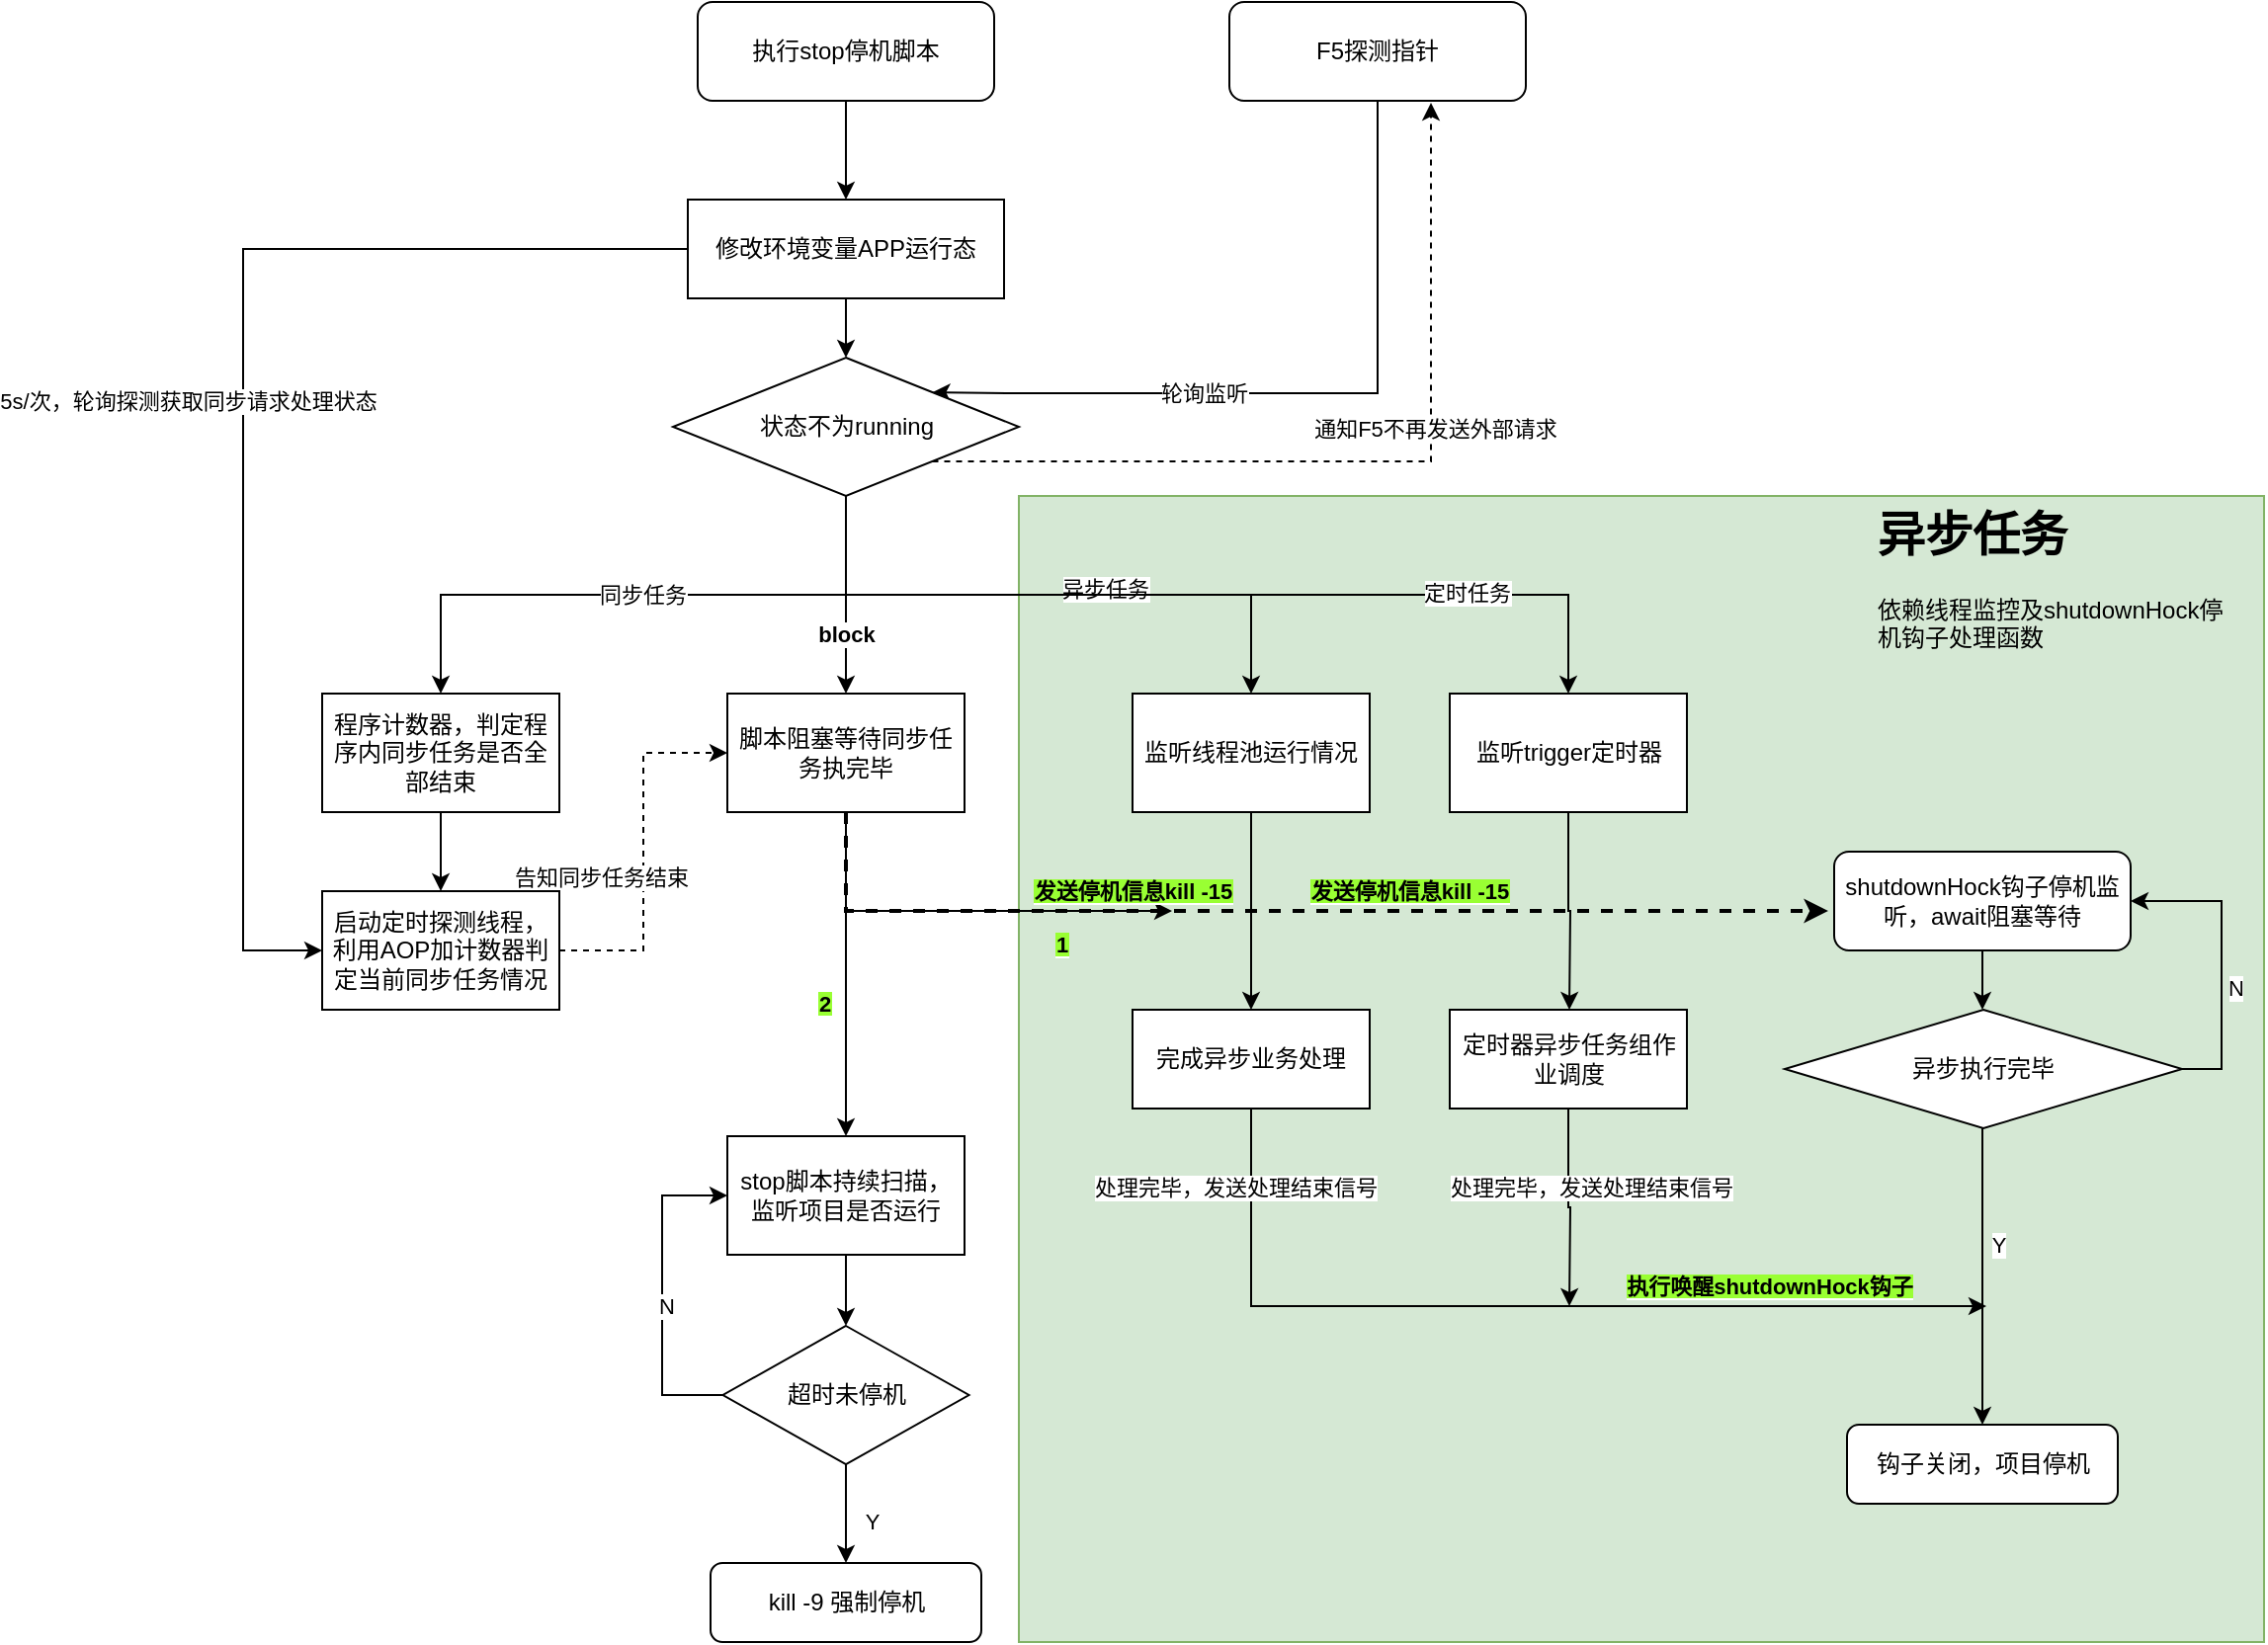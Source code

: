 <mxfile version="21.1.8" type="github">
  <diagram id="C5RBs43oDa-KdzZeNtuy" name="Page-1">
    <mxGraphModel dx="2261" dy="756" grid="1" gridSize="10" guides="1" tooltips="1" connect="1" arrows="1" fold="1" page="1" pageScale="1" pageWidth="827" pageHeight="1169" math="0" shadow="0">
      <root>
        <mxCell id="WIyWlLk6GJQsqaUBKTNV-0" />
        <mxCell id="WIyWlLk6GJQsqaUBKTNV-1" parent="WIyWlLk6GJQsqaUBKTNV-0" />
        <mxCell id="v7aO1mbHzOOfTeijfpOA-35" value="" style="rounded=0;whiteSpace=wrap;html=1;fillColor=#d5e8d4;strokeColor=#82b366;" vertex="1" parent="WIyWlLk6GJQsqaUBKTNV-1">
          <mxGeometry x="-219.5" y="310" width="630" height="580" as="geometry" />
        </mxCell>
        <mxCell id="Cis5JP788cvHrnFn9T93-7" style="edgeStyle=orthogonalEdgeStyle;rounded=0;orthogonalLoop=1;jettySize=auto;html=1;exitX=0.5;exitY=1;exitDx=0;exitDy=0;" parent="WIyWlLk6GJQsqaUBKTNV-1" source="Cis5JP788cvHrnFn9T93-1" target="Cis5JP788cvHrnFn9T93-2" edge="1">
          <mxGeometry relative="1" as="geometry" />
        </mxCell>
        <mxCell id="Cis5JP788cvHrnFn9T93-1" value="执行stop停机脚本" style="rounded=1;whiteSpace=wrap;html=1;" parent="WIyWlLk6GJQsqaUBKTNV-1" vertex="1">
          <mxGeometry x="-382" y="60" width="150" height="50" as="geometry" />
        </mxCell>
        <mxCell id="Cis5JP788cvHrnFn9T93-9" style="edgeStyle=orthogonalEdgeStyle;rounded=0;orthogonalLoop=1;jettySize=auto;html=1;exitX=0.5;exitY=1;exitDx=0;exitDy=0;entryX=0.5;entryY=0;entryDx=0;entryDy=0;" parent="WIyWlLk6GJQsqaUBKTNV-1" source="Cis5JP788cvHrnFn9T93-2" target="Cis5JP788cvHrnFn9T93-8" edge="1">
          <mxGeometry relative="1" as="geometry" />
        </mxCell>
        <mxCell id="Cis5JP788cvHrnFn9T93-26" style="edgeStyle=orthogonalEdgeStyle;rounded=0;orthogonalLoop=1;jettySize=auto;html=1;exitX=0;exitY=0.5;exitDx=0;exitDy=0;entryX=0;entryY=0.5;entryDx=0;entryDy=0;" parent="WIyWlLk6GJQsqaUBKTNV-1" source="Cis5JP788cvHrnFn9T93-2" target="Cis5JP788cvHrnFn9T93-24" edge="1">
          <mxGeometry relative="1" as="geometry">
            <Array as="points">
              <mxPoint x="-612" y="185" />
              <mxPoint x="-612" y="540" />
            </Array>
          </mxGeometry>
        </mxCell>
        <mxCell id="Cis5JP788cvHrnFn9T93-27" value="5s/次，轮询探测获取同步请求处理状态" style="edgeLabel;html=1;align=center;verticalAlign=middle;resizable=0;points=[];" parent="Cis5JP788cvHrnFn9T93-26" vertex="1" connectable="0">
          <mxGeometry x="-0.244" y="-2" relative="1" as="geometry">
            <mxPoint x="-26" y="67" as="offset" />
          </mxGeometry>
        </mxCell>
        <mxCell id="Cis5JP788cvHrnFn9T93-2" value="修改环境变量APP运行态" style="rounded=0;whiteSpace=wrap;html=1;" parent="WIyWlLk6GJQsqaUBKTNV-1" vertex="1">
          <mxGeometry x="-387" y="160" width="160" height="50" as="geometry" />
        </mxCell>
        <mxCell id="Cis5JP788cvHrnFn9T93-10" style="edgeStyle=orthogonalEdgeStyle;rounded=0;orthogonalLoop=1;jettySize=auto;html=1;exitX=0.5;exitY=1;exitDx=0;exitDy=0;entryX=1;entryY=0;entryDx=0;entryDy=0;" parent="WIyWlLk6GJQsqaUBKTNV-1" source="Cis5JP788cvHrnFn9T93-4" target="Cis5JP788cvHrnFn9T93-8" edge="1">
          <mxGeometry relative="1" as="geometry">
            <Array as="points">
              <mxPoint x="-38" y="258" />
              <mxPoint x="-222" y="258" />
            </Array>
          </mxGeometry>
        </mxCell>
        <mxCell id="Cis5JP788cvHrnFn9T93-11" value="轮询监听" style="edgeLabel;html=1;align=center;verticalAlign=middle;resizable=0;points=[];" parent="Cis5JP788cvHrnFn9T93-10" vertex="1" connectable="0">
          <mxGeometry x="0.264" relative="1" as="geometry">
            <mxPoint as="offset" />
          </mxGeometry>
        </mxCell>
        <mxCell id="Cis5JP788cvHrnFn9T93-4" value="F5探测指针" style="rounded=1;whiteSpace=wrap;html=1;" parent="WIyWlLk6GJQsqaUBKTNV-1" vertex="1">
          <mxGeometry x="-113" y="60" width="150" height="50" as="geometry" />
        </mxCell>
        <mxCell id="Cis5JP788cvHrnFn9T93-12" style="edgeStyle=orthogonalEdgeStyle;rounded=0;orthogonalLoop=1;jettySize=auto;html=1;exitX=1;exitY=1;exitDx=0;exitDy=0;entryX=0.68;entryY=1.02;entryDx=0;entryDy=0;entryPerimeter=0;dashed=1;" parent="WIyWlLk6GJQsqaUBKTNV-1" source="Cis5JP788cvHrnFn9T93-8" target="Cis5JP788cvHrnFn9T93-4" edge="1">
          <mxGeometry relative="1" as="geometry" />
        </mxCell>
        <mxCell id="Cis5JP788cvHrnFn9T93-13" value="通知F5不再发送外部请求" style="edgeLabel;html=1;align=center;verticalAlign=middle;resizable=0;points=[];" parent="Cis5JP788cvHrnFn9T93-12" vertex="1" connectable="0">
          <mxGeometry x="0.276" y="-1" relative="1" as="geometry">
            <mxPoint x="1" y="7" as="offset" />
          </mxGeometry>
        </mxCell>
        <mxCell id="Cis5JP788cvHrnFn9T93-16" style="edgeStyle=orthogonalEdgeStyle;rounded=0;orthogonalLoop=1;jettySize=auto;html=1;exitX=0.5;exitY=1;exitDx=0;exitDy=0;entryX=0.5;entryY=0;entryDx=0;entryDy=0;" parent="WIyWlLk6GJQsqaUBKTNV-1" source="Cis5JP788cvHrnFn9T93-8" target="Cis5JP788cvHrnFn9T93-14" edge="1">
          <mxGeometry relative="1" as="geometry" />
        </mxCell>
        <mxCell id="Cis5JP788cvHrnFn9T93-18" value="同步任务" style="edgeLabel;html=1;align=center;verticalAlign=middle;resizable=0;points=[];" parent="Cis5JP788cvHrnFn9T93-16" vertex="1" connectable="0">
          <mxGeometry x="-0.104" y="4" relative="1" as="geometry">
            <mxPoint x="-17" y="-4" as="offset" />
          </mxGeometry>
        </mxCell>
        <mxCell id="Cis5JP788cvHrnFn9T93-29" style="edgeStyle=orthogonalEdgeStyle;rounded=0;orthogonalLoop=1;jettySize=auto;html=1;exitX=0.5;exitY=1;exitDx=0;exitDy=0;" parent="WIyWlLk6GJQsqaUBKTNV-1" source="Cis5JP788cvHrnFn9T93-8" target="Cis5JP788cvHrnFn9T93-28" edge="1">
          <mxGeometry relative="1" as="geometry" />
        </mxCell>
        <mxCell id="Cis5JP788cvHrnFn9T93-33" style="edgeStyle=orthogonalEdgeStyle;rounded=0;orthogonalLoop=1;jettySize=auto;html=1;exitX=0.5;exitY=1;exitDx=0;exitDy=0;entryX=0.5;entryY=0;entryDx=0;entryDy=0;" parent="WIyWlLk6GJQsqaUBKTNV-1" source="Cis5JP788cvHrnFn9T93-8" target="Cis5JP788cvHrnFn9T93-15" edge="1">
          <mxGeometry relative="1" as="geometry" />
        </mxCell>
        <mxCell id="Cis5JP788cvHrnFn9T93-34" value="异步任务" style="edgeLabel;html=1;align=center;verticalAlign=middle;resizable=0;points=[];" parent="Cis5JP788cvHrnFn9T93-33" vertex="1" connectable="0">
          <mxGeometry x="0.185" y="3" relative="1" as="geometry">
            <mxPoint as="offset" />
          </mxGeometry>
        </mxCell>
        <mxCell id="Cis5JP788cvHrnFn9T93-35" style="edgeStyle=orthogonalEdgeStyle;rounded=0;orthogonalLoop=1;jettySize=auto;html=1;exitX=0.5;exitY=1;exitDx=0;exitDy=0;" parent="WIyWlLk6GJQsqaUBKTNV-1" source="Cis5JP788cvHrnFn9T93-8" target="Cis5JP788cvHrnFn9T93-21" edge="1">
          <mxGeometry relative="1" as="geometry" />
        </mxCell>
        <mxCell id="Cis5JP788cvHrnFn9T93-36" value="定时任务" style="edgeLabel;html=1;align=center;verticalAlign=middle;resizable=0;points=[];" parent="Cis5JP788cvHrnFn9T93-35" vertex="1" connectable="0">
          <mxGeometry x="0.564" y="1" relative="1" as="geometry">
            <mxPoint as="offset" />
          </mxGeometry>
        </mxCell>
        <mxCell id="Cis5JP788cvHrnFn9T93-8" value="状态不为running" style="rhombus;whiteSpace=wrap;html=1;" parent="WIyWlLk6GJQsqaUBKTNV-1" vertex="1">
          <mxGeometry x="-394.5" y="240" width="175" height="70" as="geometry" />
        </mxCell>
        <mxCell id="Cis5JP788cvHrnFn9T93-25" style="edgeStyle=orthogonalEdgeStyle;rounded=0;orthogonalLoop=1;jettySize=auto;html=1;exitX=0.5;exitY=1;exitDx=0;exitDy=0;" parent="WIyWlLk6GJQsqaUBKTNV-1" source="Cis5JP788cvHrnFn9T93-14" target="Cis5JP788cvHrnFn9T93-24" edge="1">
          <mxGeometry relative="1" as="geometry" />
        </mxCell>
        <mxCell id="Cis5JP788cvHrnFn9T93-14" value="程序计数器，判定程序内同步任务是否全部结束" style="rounded=0;whiteSpace=wrap;html=1;" parent="WIyWlLk6GJQsqaUBKTNV-1" vertex="1">
          <mxGeometry x="-572" y="410" width="120" height="60" as="geometry" />
        </mxCell>
        <mxCell id="Cis5JP788cvHrnFn9T93-37" style="edgeStyle=orthogonalEdgeStyle;rounded=0;orthogonalLoop=1;jettySize=auto;html=1;exitX=0.5;exitY=1;exitDx=0;exitDy=0;" parent="WIyWlLk6GJQsqaUBKTNV-1" source="Cis5JP788cvHrnFn9T93-15" edge="1">
          <mxGeometry relative="1" as="geometry">
            <mxPoint x="-102" y="570" as="targetPoint" />
          </mxGeometry>
        </mxCell>
        <mxCell id="Cis5JP788cvHrnFn9T93-15" value="监听线程池运行情况" style="rounded=0;whiteSpace=wrap;html=1;" parent="WIyWlLk6GJQsqaUBKTNV-1" vertex="1">
          <mxGeometry x="-162" y="410" width="120" height="60" as="geometry" />
        </mxCell>
        <mxCell id="Cis5JP788cvHrnFn9T93-38" style="edgeStyle=orthogonalEdgeStyle;rounded=0;orthogonalLoop=1;jettySize=auto;html=1;exitX=0.5;exitY=1;exitDx=0;exitDy=0;" parent="WIyWlLk6GJQsqaUBKTNV-1" source="Cis5JP788cvHrnFn9T93-21" edge="1">
          <mxGeometry relative="1" as="geometry">
            <mxPoint x="59" y="570" as="targetPoint" />
          </mxGeometry>
        </mxCell>
        <mxCell id="Cis5JP788cvHrnFn9T93-21" value="监听trigger定时器" style="rounded=0;whiteSpace=wrap;html=1;" parent="WIyWlLk6GJQsqaUBKTNV-1" vertex="1">
          <mxGeometry x="-1.5" y="410" width="120" height="60" as="geometry" />
        </mxCell>
        <mxCell id="Cis5JP788cvHrnFn9T93-30" style="edgeStyle=orthogonalEdgeStyle;rounded=0;orthogonalLoop=1;jettySize=auto;html=1;exitX=1;exitY=0.5;exitDx=0;exitDy=0;entryX=0;entryY=0.5;entryDx=0;entryDy=0;dashed=1;" parent="WIyWlLk6GJQsqaUBKTNV-1" source="Cis5JP788cvHrnFn9T93-24" target="Cis5JP788cvHrnFn9T93-28" edge="1">
          <mxGeometry relative="1" as="geometry" />
        </mxCell>
        <mxCell id="Cis5JP788cvHrnFn9T93-31" value="告知同步任务结束" style="edgeLabel;html=1;align=center;verticalAlign=middle;resizable=0;points=[];" parent="Cis5JP788cvHrnFn9T93-30" vertex="1" connectable="0">
          <mxGeometry x="0.124" y="-3" relative="1" as="geometry">
            <mxPoint x="-25" y="24" as="offset" />
          </mxGeometry>
        </mxCell>
        <mxCell id="Cis5JP788cvHrnFn9T93-24" value="启动定时探测线程，利用AOP加计数器判定当前同步任务情况" style="rounded=0;whiteSpace=wrap;html=1;" parent="WIyWlLk6GJQsqaUBKTNV-1" vertex="1">
          <mxGeometry x="-572" y="510" width="120" height="60" as="geometry" />
        </mxCell>
        <mxCell id="Cis5JP788cvHrnFn9T93-40" style="edgeStyle=orthogonalEdgeStyle;rounded=0;orthogonalLoop=1;jettySize=auto;html=1;exitX=0.5;exitY=1;exitDx=0;exitDy=0;" parent="WIyWlLk6GJQsqaUBKTNV-1" source="Cis5JP788cvHrnFn9T93-28" edge="1">
          <mxGeometry relative="1" as="geometry">
            <mxPoint x="-142" y="520" as="targetPoint" />
            <Array as="points">
              <mxPoint x="-307" y="520" />
            </Array>
          </mxGeometry>
        </mxCell>
        <mxCell id="Cis5JP788cvHrnFn9T93-41" value="&lt;span style=&quot;background-color: rgb(153, 255, 51);&quot;&gt;发送停机信息kill -15&lt;/span&gt;" style="edgeLabel;html=1;align=center;verticalAlign=middle;resizable=0;points=[];fontStyle=1" parent="Cis5JP788cvHrnFn9T93-40" vertex="1" connectable="0">
          <mxGeometry x="-0.265" y="3" relative="1" as="geometry">
            <mxPoint x="116" y="-7" as="offset" />
          </mxGeometry>
        </mxCell>
        <mxCell id="Cis5JP788cvHrnFn9T93-42" style="edgeStyle=orthogonalEdgeStyle;rounded=0;orthogonalLoop=1;jettySize=auto;html=1;exitX=0.5;exitY=1;exitDx=0;exitDy=0;dashed=1;strokeWidth=2;" parent="WIyWlLk6GJQsqaUBKTNV-1" source="Cis5JP788cvHrnFn9T93-28" edge="1">
          <mxGeometry relative="1" as="geometry">
            <mxPoint x="190" y="520" as="targetPoint" />
            <Array as="points">
              <mxPoint x="-307" y="520" />
            </Array>
          </mxGeometry>
        </mxCell>
        <mxCell id="v7aO1mbHzOOfTeijfpOA-3" style="edgeStyle=orthogonalEdgeStyle;rounded=0;orthogonalLoop=1;jettySize=auto;html=1;exitX=0.5;exitY=1;exitDx=0;exitDy=0;entryX=0.5;entryY=0;entryDx=0;entryDy=0;" edge="1" parent="WIyWlLk6GJQsqaUBKTNV-1" source="Cis5JP788cvHrnFn9T93-28" target="v7aO1mbHzOOfTeijfpOA-2">
          <mxGeometry relative="1" as="geometry" />
        </mxCell>
        <mxCell id="Cis5JP788cvHrnFn9T93-28" value="脚本阻塞等待同步任务执完毕" style="rounded=0;whiteSpace=wrap;html=1;" parent="WIyWlLk6GJQsqaUBKTNV-1" vertex="1">
          <mxGeometry x="-367" y="410" width="120" height="60" as="geometry" />
        </mxCell>
        <mxCell id="Cis5JP788cvHrnFn9T93-32" value="&lt;b&gt;block&lt;/b&gt;" style="edgeLabel;html=1;align=center;verticalAlign=middle;resizable=0;points=[];" parent="WIyWlLk6GJQsqaUBKTNV-1" vertex="1" connectable="0">
          <mxGeometry x="-307" y="380" as="geometry" />
        </mxCell>
        <mxCell id="Cis5JP788cvHrnFn9T93-45" value="&lt;span style=&quot;background-color: rgb(153, 255, 51);&quot;&gt;发送停机信息kill -15&lt;/span&gt;" style="edgeLabel;html=1;align=center;verticalAlign=middle;resizable=0;points=[];fontStyle=1" parent="WIyWlLk6GJQsqaUBKTNV-1" vertex="1" connectable="0">
          <mxGeometry x="-22" y="510" as="geometry" />
        </mxCell>
        <mxCell id="v7aO1mbHzOOfTeijfpOA-37" style="edgeStyle=orthogonalEdgeStyle;rounded=0;orthogonalLoop=1;jettySize=auto;html=1;exitX=0.5;exitY=1;exitDx=0;exitDy=0;entryX=0.5;entryY=0;entryDx=0;entryDy=0;" edge="1" parent="WIyWlLk6GJQsqaUBKTNV-1" source="v7aO1mbHzOOfTeijfpOA-2" target="v7aO1mbHzOOfTeijfpOA-6">
          <mxGeometry relative="1" as="geometry" />
        </mxCell>
        <mxCell id="v7aO1mbHzOOfTeijfpOA-2" value="stop脚本持续扫描，监听项目是否运行" style="rounded=0;whiteSpace=wrap;html=1;" vertex="1" parent="WIyWlLk6GJQsqaUBKTNV-1">
          <mxGeometry x="-367" y="634" width="120" height="60" as="geometry" />
        </mxCell>
        <mxCell id="v7aO1mbHzOOfTeijfpOA-4" value="&lt;span style=&quot;background-color: rgb(153, 255, 51);&quot;&gt;1&lt;/span&gt;" style="edgeLabel;html=1;align=center;verticalAlign=middle;resizable=0;points=[];fontStyle=1" vertex="1" connectable="0" parent="WIyWlLk6GJQsqaUBKTNV-1">
          <mxGeometry x="-187" y="510" as="geometry">
            <mxPoint x="-11" y="27" as="offset" />
          </mxGeometry>
        </mxCell>
        <mxCell id="v7aO1mbHzOOfTeijfpOA-5" value="&lt;span style=&quot;background-color: rgb(153, 255, 51);&quot;&gt;2&lt;/span&gt;" style="edgeLabel;html=1;align=center;verticalAlign=middle;resizable=0;points=[];fontStyle=1" vertex="1" connectable="0" parent="WIyWlLk6GJQsqaUBKTNV-1">
          <mxGeometry x="-307" y="540" as="geometry">
            <mxPoint x="-11" y="27" as="offset" />
          </mxGeometry>
        </mxCell>
        <mxCell id="v7aO1mbHzOOfTeijfpOA-28" style="edgeStyle=orthogonalEdgeStyle;rounded=0;orthogonalLoop=1;jettySize=auto;html=1;exitX=0.5;exitY=1;exitDx=0;exitDy=0;entryX=0.5;entryY=0;entryDx=0;entryDy=0;" edge="1" parent="WIyWlLk6GJQsqaUBKTNV-1" source="v7aO1mbHzOOfTeijfpOA-6" target="v7aO1mbHzOOfTeijfpOA-27">
          <mxGeometry relative="1" as="geometry" />
        </mxCell>
        <mxCell id="v7aO1mbHzOOfTeijfpOA-30" style="edgeStyle=orthogonalEdgeStyle;rounded=0;orthogonalLoop=1;jettySize=auto;html=1;exitX=0;exitY=0.5;exitDx=0;exitDy=0;entryX=0;entryY=0.5;entryDx=0;entryDy=0;" edge="1" parent="WIyWlLk6GJQsqaUBKTNV-1" source="v7aO1mbHzOOfTeijfpOA-6" target="v7aO1mbHzOOfTeijfpOA-2">
          <mxGeometry relative="1" as="geometry">
            <Array as="points">
              <mxPoint x="-400" y="765" />
              <mxPoint x="-400" y="664" />
            </Array>
          </mxGeometry>
        </mxCell>
        <mxCell id="v7aO1mbHzOOfTeijfpOA-31" value="N" style="edgeLabel;html=1;align=center;verticalAlign=middle;resizable=0;points=[];" vertex="1" connectable="0" parent="v7aO1mbHzOOfTeijfpOA-30">
          <mxGeometry x="0.025" y="-2" relative="1" as="geometry">
            <mxPoint y="8" as="offset" />
          </mxGeometry>
        </mxCell>
        <mxCell id="v7aO1mbHzOOfTeijfpOA-6" value="超时未停机" style="rhombus;whiteSpace=wrap;html=1;" vertex="1" parent="WIyWlLk6GJQsqaUBKTNV-1">
          <mxGeometry x="-369.25" y="730" width="124.5" height="70" as="geometry" />
        </mxCell>
        <mxCell id="v7aO1mbHzOOfTeijfpOA-11" style="edgeStyle=orthogonalEdgeStyle;rounded=0;orthogonalLoop=1;jettySize=auto;html=1;exitX=0.5;exitY=1;exitDx=0;exitDy=0;entryX=0.5;entryY=0;entryDx=0;entryDy=0;" edge="1" parent="WIyWlLk6GJQsqaUBKTNV-1" source="v7aO1mbHzOOfTeijfpOA-8">
          <mxGeometry relative="1" as="geometry">
            <mxPoint x="268" y="570" as="targetPoint" />
          </mxGeometry>
        </mxCell>
        <mxCell id="v7aO1mbHzOOfTeijfpOA-8" value="shutdownHock钩子停机监听，await阻塞等待" style="rounded=1;whiteSpace=wrap;html=1;" vertex="1" parent="WIyWlLk6GJQsqaUBKTNV-1">
          <mxGeometry x="193" y="490" width="150" height="50" as="geometry" />
        </mxCell>
        <mxCell id="v7aO1mbHzOOfTeijfpOA-17" style="edgeStyle=orthogonalEdgeStyle;rounded=0;orthogonalLoop=1;jettySize=auto;html=1;exitX=0.5;exitY=1;exitDx=0;exitDy=0;" edge="1" parent="WIyWlLk6GJQsqaUBKTNV-1">
          <mxGeometry relative="1" as="geometry">
            <mxPoint x="268" y="780" as="targetPoint" />
            <mxPoint x="268" y="630" as="sourcePoint" />
          </mxGeometry>
        </mxCell>
        <mxCell id="v7aO1mbHzOOfTeijfpOA-22" style="edgeStyle=orthogonalEdgeStyle;rounded=0;orthogonalLoop=1;jettySize=auto;html=1;exitX=1;exitY=0.5;exitDx=0;exitDy=0;entryX=1;entryY=0.5;entryDx=0;entryDy=0;" edge="1" parent="WIyWlLk6GJQsqaUBKTNV-1" source="v7aO1mbHzOOfTeijfpOA-10" target="v7aO1mbHzOOfTeijfpOA-8">
          <mxGeometry relative="1" as="geometry" />
        </mxCell>
        <mxCell id="v7aO1mbHzOOfTeijfpOA-10" value="异步执行完毕" style="rhombus;whiteSpace=wrap;html=1;" vertex="1" parent="WIyWlLk6GJQsqaUBKTNV-1">
          <mxGeometry x="168" y="570" width="201" height="60" as="geometry" />
        </mxCell>
        <mxCell id="v7aO1mbHzOOfTeijfpOA-13" value="N" style="edgeLabel;html=1;align=center;verticalAlign=middle;resizable=0;points=[];" vertex="1" connectable="0" parent="WIyWlLk6GJQsqaUBKTNV-1">
          <mxGeometry x="288" y="510" as="geometry">
            <mxPoint x="108" y="49" as="offset" />
          </mxGeometry>
        </mxCell>
        <mxCell id="v7aO1mbHzOOfTeijfpOA-18" style="edgeStyle=orthogonalEdgeStyle;rounded=0;orthogonalLoop=1;jettySize=auto;html=1;exitX=0.5;exitY=1;exitDx=0;exitDy=0;" edge="1" parent="WIyWlLk6GJQsqaUBKTNV-1" source="v7aO1mbHzOOfTeijfpOA-14">
          <mxGeometry relative="1" as="geometry">
            <mxPoint x="270" y="720" as="targetPoint" />
            <Array as="points">
              <mxPoint x="-102" y="720" />
            </Array>
          </mxGeometry>
        </mxCell>
        <mxCell id="v7aO1mbHzOOfTeijfpOA-20" value="处理完毕，发送处理结束信号" style="edgeLabel;html=1;align=center;verticalAlign=middle;resizable=0;points=[];" vertex="1" connectable="0" parent="v7aO1mbHzOOfTeijfpOA-18">
          <mxGeometry x="-0.839" y="1" relative="1" as="geometry">
            <mxPoint x="-9" y="2" as="offset" />
          </mxGeometry>
        </mxCell>
        <mxCell id="v7aO1mbHzOOfTeijfpOA-14" value="完成异步业务处理" style="rounded=0;whiteSpace=wrap;html=1;" vertex="1" parent="WIyWlLk6GJQsqaUBKTNV-1">
          <mxGeometry x="-162" y="570" width="120" height="50" as="geometry" />
        </mxCell>
        <mxCell id="v7aO1mbHzOOfTeijfpOA-19" style="edgeStyle=orthogonalEdgeStyle;rounded=0;orthogonalLoop=1;jettySize=auto;html=1;exitX=0.5;exitY=1;exitDx=0;exitDy=0;" edge="1" parent="WIyWlLk6GJQsqaUBKTNV-1" source="v7aO1mbHzOOfTeijfpOA-16">
          <mxGeometry relative="1" as="geometry">
            <mxPoint x="59" y="720" as="targetPoint" />
          </mxGeometry>
        </mxCell>
        <mxCell id="v7aO1mbHzOOfTeijfpOA-16" value="定时器异步任务组作业调度" style="rounded=0;whiteSpace=wrap;html=1;" vertex="1" parent="WIyWlLk6GJQsqaUBKTNV-1">
          <mxGeometry x="-1.5" y="570" width="120" height="50" as="geometry" />
        </mxCell>
        <mxCell id="v7aO1mbHzOOfTeijfpOA-21" value="处理完毕，发送处理结束信号" style="edgeLabel;html=1;align=center;verticalAlign=middle;resizable=0;points=[];" vertex="1" connectable="0" parent="WIyWlLk6GJQsqaUBKTNV-1">
          <mxGeometry x="70" y="660" as="geometry" />
        </mxCell>
        <mxCell id="v7aO1mbHzOOfTeijfpOA-24" value="&lt;span style=&quot;background-color: rgb(153, 255, 51);&quot;&gt;执行唤醒shutdownHock钩子&lt;/span&gt;" style="edgeLabel;html=1;align=center;verticalAlign=middle;resizable=0;points=[];fontStyle=1" vertex="1" connectable="0" parent="WIyWlLk6GJQsqaUBKTNV-1">
          <mxGeometry x="160" y="710" as="geometry" />
        </mxCell>
        <mxCell id="v7aO1mbHzOOfTeijfpOA-26" value="Y" style="edgeLabel;html=1;align=center;verticalAlign=middle;resizable=0;points=[];" vertex="1" connectable="0" parent="WIyWlLk6GJQsqaUBKTNV-1">
          <mxGeometry x="168" y="640" as="geometry">
            <mxPoint x="108" y="49" as="offset" />
          </mxGeometry>
        </mxCell>
        <mxCell id="v7aO1mbHzOOfTeijfpOA-27" value="kill -9 强制停机" style="rounded=1;whiteSpace=wrap;html=1;" vertex="1" parent="WIyWlLk6GJQsqaUBKTNV-1">
          <mxGeometry x="-375.5" y="850" width="137" height="40" as="geometry" />
        </mxCell>
        <mxCell id="v7aO1mbHzOOfTeijfpOA-29" value="Y" style="edgeLabel;html=1;align=center;verticalAlign=middle;resizable=0;points=[];" vertex="1" connectable="0" parent="WIyWlLk6GJQsqaUBKTNV-1">
          <mxGeometry x="-402" y="780" as="geometry">
            <mxPoint x="108" y="49" as="offset" />
          </mxGeometry>
        </mxCell>
        <mxCell id="v7aO1mbHzOOfTeijfpOA-33" value="钩子关闭，项目停机" style="rounded=1;whiteSpace=wrap;html=1;" vertex="1" parent="WIyWlLk6GJQsqaUBKTNV-1">
          <mxGeometry x="199.5" y="780" width="137" height="40" as="geometry" />
        </mxCell>
        <mxCell id="v7aO1mbHzOOfTeijfpOA-38" value="&lt;h1&gt;异步任务&lt;/h1&gt;&lt;p&gt;依赖线程监控及shutdownHock停机钩子处理函数&lt;/p&gt;" style="text;html=1;strokeColor=none;fillColor=none;spacing=5;spacingTop=-20;whiteSpace=wrap;overflow=hidden;rounded=0;" vertex="1" parent="WIyWlLk6GJQsqaUBKTNV-1">
          <mxGeometry x="210" y="310" width="190" height="120" as="geometry" />
        </mxCell>
      </root>
    </mxGraphModel>
  </diagram>
</mxfile>
